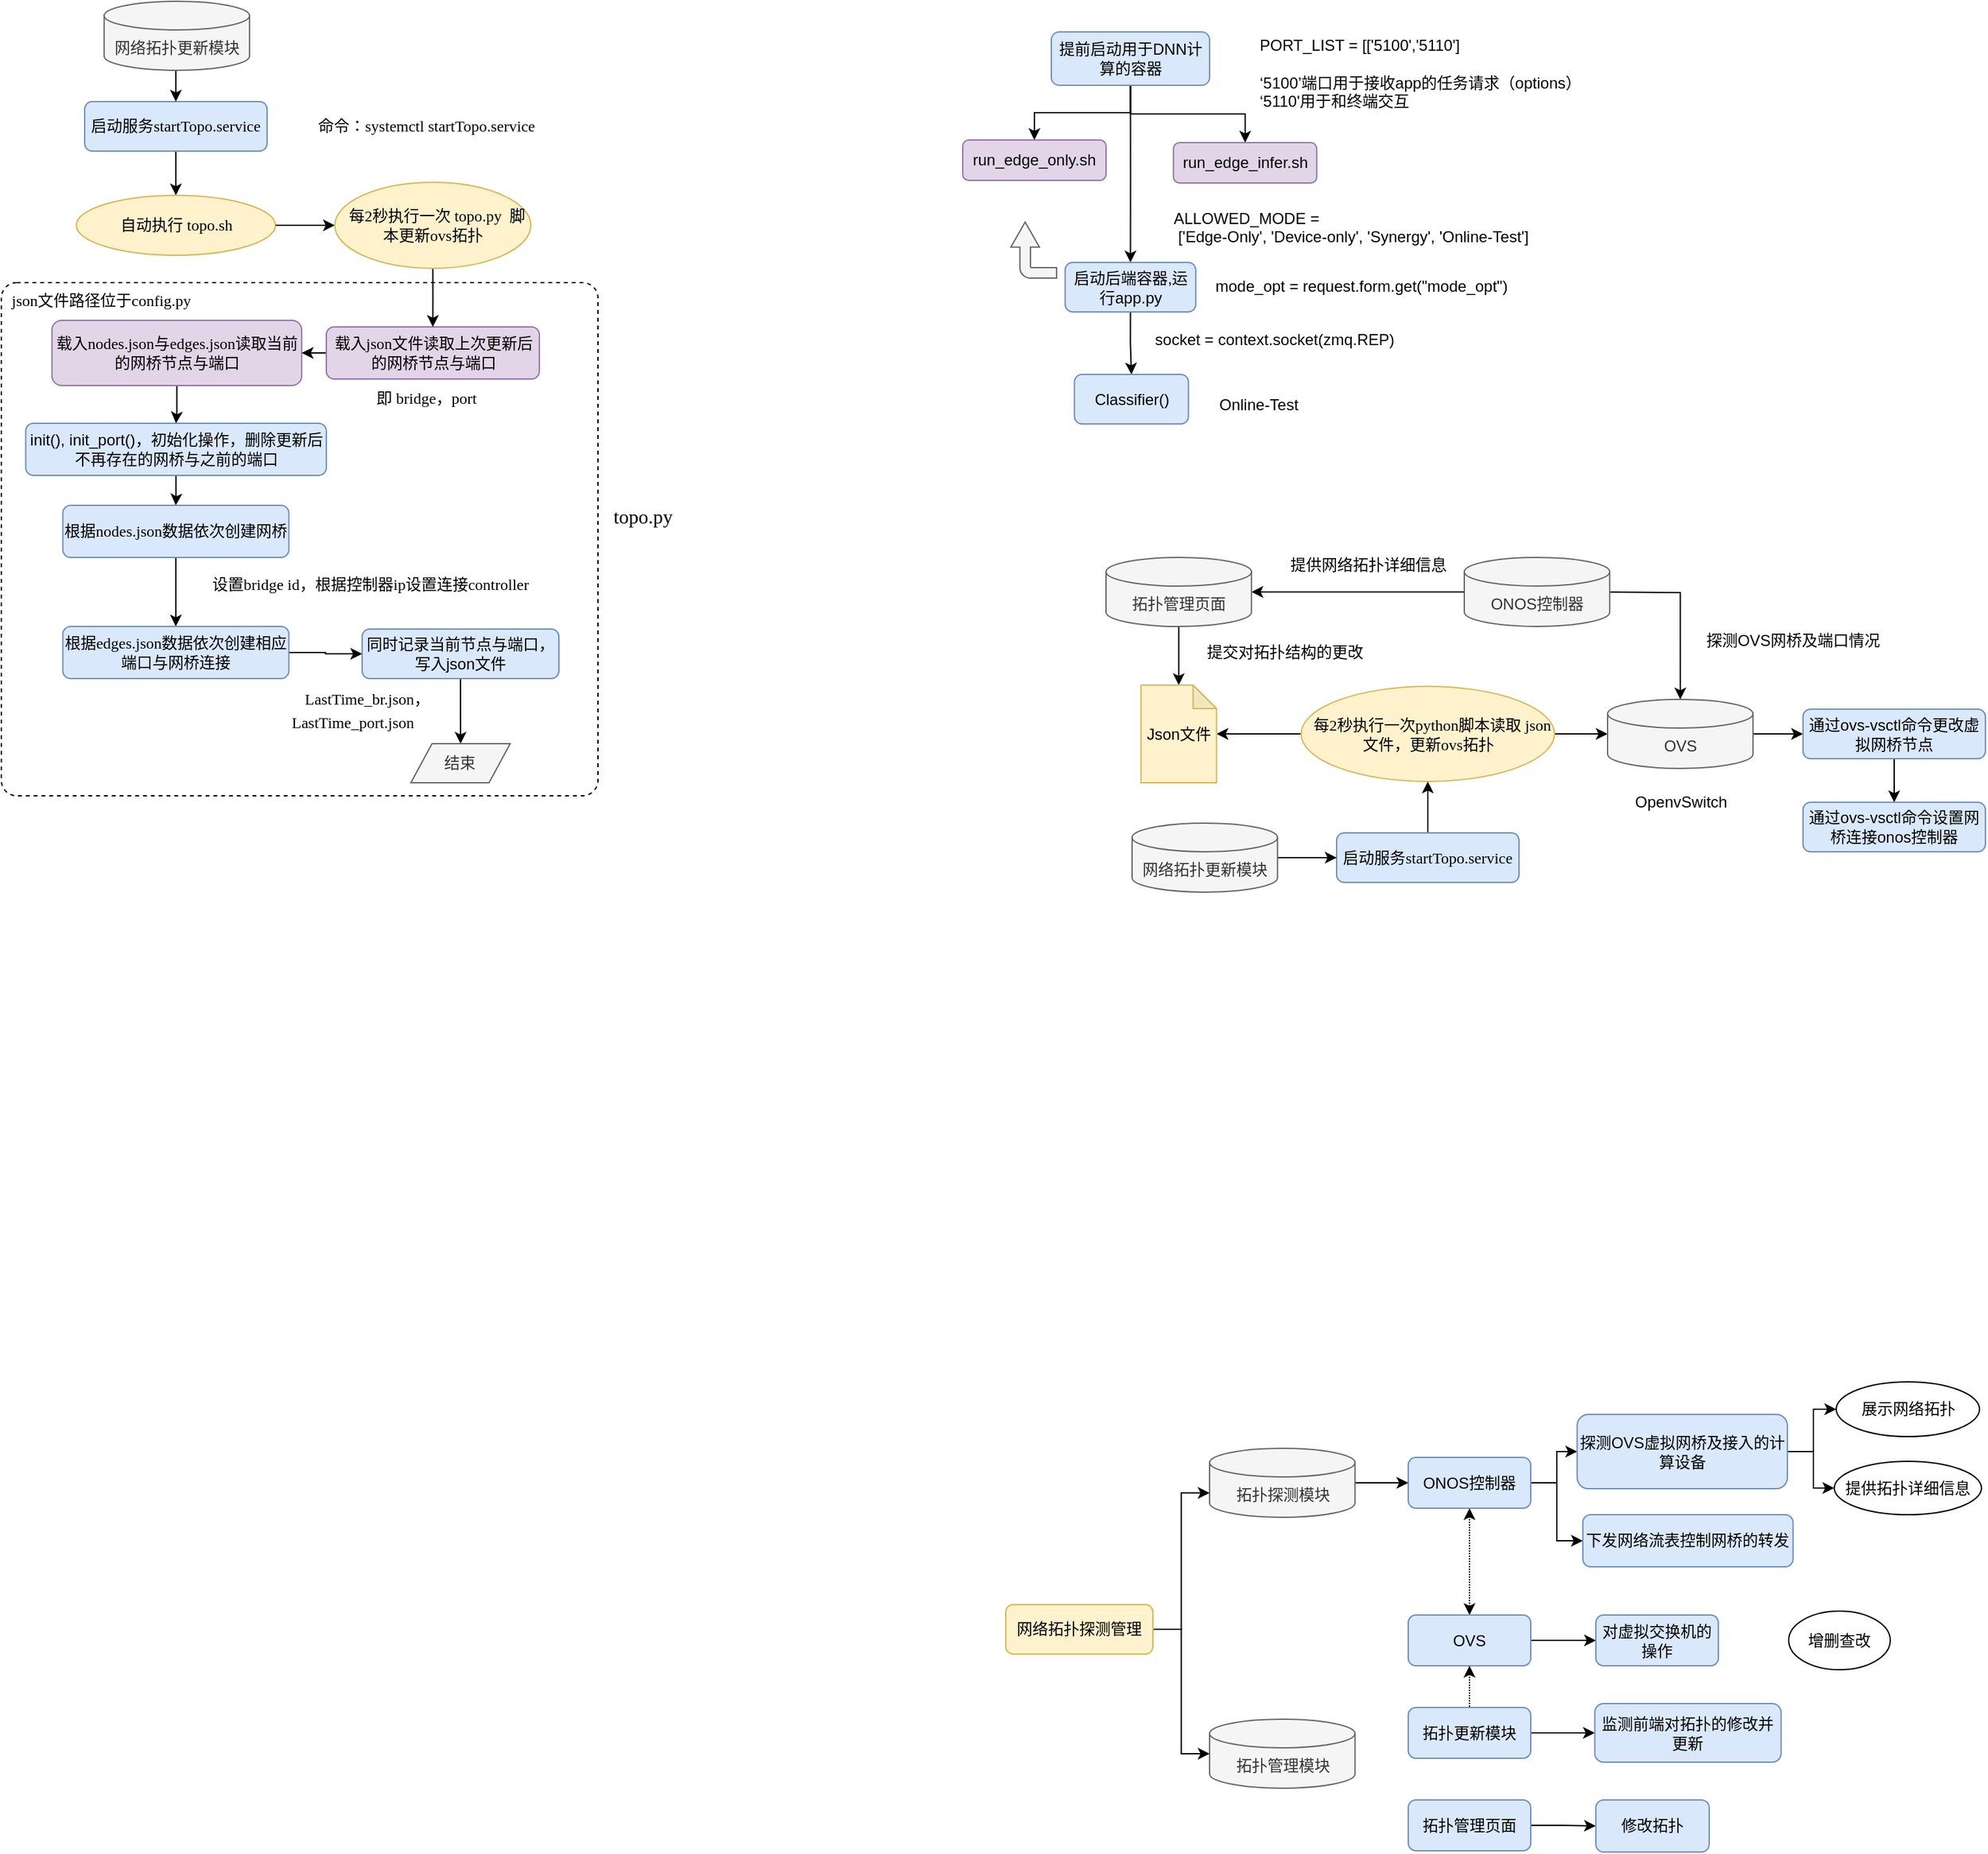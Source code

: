 <mxfile version="17.2.2" type="github">
  <diagram id="JKJWpMdvQNC9LhGvfFmc" name="第 1 页">
    <mxGraphModel dx="995" dy="-1732" grid="0" gridSize="10" guides="1" tooltips="1" connect="1" arrows="1" fold="1" page="1" pageScale="1" pageWidth="827" pageHeight="1169" math="0" shadow="0">
      <root>
        <mxCell id="0" />
        <mxCell id="1" parent="0" />
        <mxCell id="AHmBcfAO9iQUcCrBusLg-1" value="" style="edgeStyle=orthogonalEdgeStyle;rounded=0;orthogonalLoop=1;jettySize=auto;html=1;" parent="1" source="AHmBcfAO9iQUcCrBusLg-2" target="AHmBcfAO9iQUcCrBusLg-12" edge="1">
          <mxGeometry relative="1" as="geometry" />
        </mxCell>
        <mxCell id="AHmBcfAO9iQUcCrBusLg-2" value="启动服务&lt;font face=&quot;Verdana&quot;&gt;startTopo.service&lt;/font&gt;" style="rounded=1;whiteSpace=wrap;html=1;fillColor=#dae8fc;strokeColor=#6c8ebf;" parent="1" vertex="1">
          <mxGeometry x="146" y="2567" width="140" height="38" as="geometry" />
        </mxCell>
        <mxCell id="AHmBcfAO9iQUcCrBusLg-3" style="edgeStyle=orthogonalEdgeStyle;rounded=0;orthogonalLoop=1;jettySize=auto;html=1;exitX=0.5;exitY=1;exitDx=0;exitDy=0;exitPerimeter=0;entryX=0.5;entryY=0;entryDx=0;entryDy=0;" parent="1" target="AHmBcfAO9iQUcCrBusLg-2" edge="1">
          <mxGeometry relative="1" as="geometry">
            <mxPoint x="216" y="2542" as="sourcePoint" />
          </mxGeometry>
        </mxCell>
        <mxCell id="AHmBcfAO9iQUcCrBusLg-6" value="网络拓扑更新模块" style="shape=cylinder3;whiteSpace=wrap;html=1;boundedLbl=1;backgroundOutline=1;size=11;fillColor=#f5f5f5;strokeColor=#666666;fontColor=#333333;" parent="1" vertex="1">
          <mxGeometry x="160.91" y="2490" width="111.64" height="53" as="geometry" />
        </mxCell>
        <mxCell id="AHmBcfAO9iQUcCrBusLg-43" value="" style="edgeStyle=orthogonalEdgeStyle;rounded=0;orthogonalLoop=1;jettySize=auto;html=1;fontFamily=Verdana;" parent="1" source="AHmBcfAO9iQUcCrBusLg-8" target="AHmBcfAO9iQUcCrBusLg-40" edge="1">
          <mxGeometry relative="1" as="geometry" />
        </mxCell>
        <mxCell id="AHmBcfAO9iQUcCrBusLg-8" value="&lt;font face=&quot;Verdana&quot;&gt;载入json文件读取上次更新后的网桥节点与端口&lt;/font&gt;" style="rounded=1;whiteSpace=wrap;html=1;fillColor=#e1d5e7;strokeColor=#9673a6;" parent="1" vertex="1">
          <mxGeometry x="331.5" y="2740" width="163.5" height="40" as="geometry" />
        </mxCell>
        <mxCell id="AHmBcfAO9iQUcCrBusLg-12" value="&lt;font face=&quot;Verdana&quot;&gt;自动执行 topo.sh&lt;/font&gt;" style="ellipse;whiteSpace=wrap;html=1;fillColor=#fff2cc;strokeColor=#d6b656;" parent="1" vertex="1">
          <mxGeometry x="139.5" y="2639" width="153" height="46" as="geometry" />
        </mxCell>
        <mxCell id="AHmBcfAO9iQUcCrBusLg-13" value="&lt;font face=&quot;Verdana&quot;&gt;命令：systemctl startTopo.service&lt;/font&gt;" style="text;html=1;align=center;verticalAlign=middle;resizable=0;points=[];autosize=1;strokeColor=none;fillColor=none;" parent="1" vertex="1">
          <mxGeometry x="292.5" y="2571" width="230" height="30" as="geometry" />
        </mxCell>
        <mxCell id="AHmBcfAO9iQUcCrBusLg-46" value="" style="edgeStyle=orthogonalEdgeStyle;rounded=0;orthogonalLoop=1;jettySize=auto;html=1;fontFamily=Verdana;" parent="1" source="AHmBcfAO9iQUcCrBusLg-17" target="AHmBcfAO9iQUcCrBusLg-45" edge="1">
          <mxGeometry relative="1" as="geometry" />
        </mxCell>
        <mxCell id="AHmBcfAO9iQUcCrBusLg-17" value="init(), init_port()，初始化操作，删除更新后不再存在的网桥与之前的端口" style="rounded=1;whiteSpace=wrap;html=1;fillColor=#dae8fc;strokeColor=#6c8ebf;" parent="1" vertex="1">
          <mxGeometry x="100.73" y="2814" width="230.77" height="40" as="geometry" />
        </mxCell>
        <mxCell id="AHmBcfAO9iQUcCrBusLg-18" value="&lt;font face=&quot;Verdana&quot;&gt;LastTime_br.json，&lt;/font&gt;" style="text;whiteSpace=wrap;html=1;" parent="1" vertex="1">
          <mxGeometry x="312.59" y="3012" width="280" height="28" as="geometry" />
        </mxCell>
        <mxCell id="AHmBcfAO9iQUcCrBusLg-19" value="&lt;font face=&quot;Verdana&quot;&gt;json文件路径位于config.py&lt;/font&gt;" style="text;whiteSpace=wrap;html=1;" parent="1" vertex="1">
          <mxGeometry x="88.44" y="2706" width="191.04" height="40" as="geometry" />
        </mxCell>
        <mxCell id="AHmBcfAO9iQUcCrBusLg-20" style="edgeStyle=orthogonalEdgeStyle;rounded=0;orthogonalLoop=1;jettySize=auto;html=1;exitX=0.5;exitY=1;exitDx=0;exitDy=0;" parent="1" source="AHmBcfAO9iQUcCrBusLg-21" target="AHmBcfAO9iQUcCrBusLg-50" edge="1">
          <mxGeometry relative="1" as="geometry">
            <mxPoint x="269.72" y="3118" as="targetPoint" />
          </mxGeometry>
        </mxCell>
        <mxCell id="AHmBcfAO9iQUcCrBusLg-21" value="同时记录当前节点与端口，写入json文件" style="rounded=1;whiteSpace=wrap;html=1;fillColor=#dae8fc;strokeColor=#6c8ebf;" parent="1" vertex="1">
          <mxGeometry x="359" y="2972" width="151" height="38" as="geometry" />
        </mxCell>
        <mxCell id="AHmBcfAO9iQUcCrBusLg-22" style="edgeStyle=orthogonalEdgeStyle;rounded=0;orthogonalLoop=1;jettySize=auto;html=1;exitX=0.5;exitY=1;exitDx=0;exitDy=0;entryX=0.5;entryY=0;entryDx=0;entryDy=0;" parent="1" source="AHmBcfAO9iQUcCrBusLg-25" target="AHmBcfAO9iQUcCrBusLg-27" edge="1">
          <mxGeometry relative="1" as="geometry" />
        </mxCell>
        <mxCell id="AHmBcfAO9iQUcCrBusLg-23" style="edgeStyle=orthogonalEdgeStyle;rounded=0;orthogonalLoop=1;jettySize=auto;html=1;exitX=0.5;exitY=1;exitDx=0;exitDy=0;" parent="1" source="AHmBcfAO9iQUcCrBusLg-25" target="AHmBcfAO9iQUcCrBusLg-28" edge="1">
          <mxGeometry relative="1" as="geometry" />
        </mxCell>
        <mxCell id="AHmBcfAO9iQUcCrBusLg-24" style="edgeStyle=orthogonalEdgeStyle;rounded=0;orthogonalLoop=1;jettySize=auto;html=1;exitX=0.5;exitY=1;exitDx=0;exitDy=0;" parent="1" source="AHmBcfAO9iQUcCrBusLg-25" target="AHmBcfAO9iQUcCrBusLg-30" edge="1">
          <mxGeometry relative="1" as="geometry" />
        </mxCell>
        <mxCell id="AHmBcfAO9iQUcCrBusLg-25" value="提前启动用于DNN计算的容器" style="rounded=1;whiteSpace=wrap;html=1;fillColor=#dae8fc;strokeColor=#6c8ebf;" parent="1" vertex="1">
          <mxGeometry x="888" y="2513.5" width="121.5" height="41" as="geometry" />
        </mxCell>
        <mxCell id="AHmBcfAO9iQUcCrBusLg-26" value="&lt;div&gt;PORT_LIST = [[&#39;5100&#39;,&#39;5110&#39;]&lt;/div&gt;&lt;div&gt;&lt;br&gt;&lt;/div&gt;&lt;div&gt;‘5100’端口用于接收app的任务请求（options）&lt;/div&gt;&lt;div&gt;‘5110&#39;用于和终端交互&lt;/div&gt;" style="text;whiteSpace=wrap;html=1;" parent="1" vertex="1">
          <mxGeometry x="1046" y="2509.5" width="285.25" height="58" as="geometry" />
        </mxCell>
        <mxCell id="AHmBcfAO9iQUcCrBusLg-27" value="run_edge_only.sh" style="rounded=1;whiteSpace=wrap;html=1;fillColor=#e1d5e7;strokeColor=#9673a6;" parent="1" vertex="1">
          <mxGeometry x="820" y="2596.5" width="110" height="31" as="geometry" />
        </mxCell>
        <mxCell id="AHmBcfAO9iQUcCrBusLg-28" value="run_edge_infer.sh" style="rounded=1;whiteSpace=wrap;html=1;fillColor=#e1d5e7;strokeColor=#9673a6;" parent="1" vertex="1">
          <mxGeometry x="981.75" y="2598.5" width="110" height="31" as="geometry" />
        </mxCell>
        <mxCell id="AHmBcfAO9iQUcCrBusLg-29" style="edgeStyle=orthogonalEdgeStyle;rounded=0;orthogonalLoop=1;jettySize=auto;html=1;exitX=0.5;exitY=1;exitDx=0;exitDy=0;entryX=0.5;entryY=0;entryDx=0;entryDy=0;" parent="1" source="AHmBcfAO9iQUcCrBusLg-30" target="AHmBcfAO9iQUcCrBusLg-34" edge="1">
          <mxGeometry relative="1" as="geometry" />
        </mxCell>
        <mxCell id="AHmBcfAO9iQUcCrBusLg-30" value="启动后端容器,运行app.py" style="rounded=1;whiteSpace=wrap;html=1;fillColor=#dae8fc;strokeColor=#6c8ebf;" parent="1" vertex="1">
          <mxGeometry x="898.62" y="2690.5" width="100.25" height="38" as="geometry" />
        </mxCell>
        <mxCell id="AHmBcfAO9iQUcCrBusLg-31" value="Online-Test" style="text;whiteSpace=wrap;html=1;" parent="1" vertex="1">
          <mxGeometry x="1014.5" y="2785.5" width="74" height="27" as="geometry" />
        </mxCell>
        <mxCell id="AHmBcfAO9iQUcCrBusLg-32" value="&lt;div&gt;ALLOWED_MODE =&lt;/div&gt;&lt;div&gt;&amp;nbsp;[&#39;Edge-Only&#39;, &#39;Device-only&#39;, &#39;Synergy&#39;, &#39;Online-Test&#39;]&lt;/div&gt;" style="text;whiteSpace=wrap;html=1;" parent="1" vertex="1">
          <mxGeometry x="980" y="2642.5" width="295.5" height="52" as="geometry" />
        </mxCell>
        <mxCell id="AHmBcfAO9iQUcCrBusLg-33" value="socket = context.socket(zmq.REP)" style="text;html=1;align=center;verticalAlign=middle;resizable=0;points=[];autosize=1;strokeColor=none;fillColor=none;" parent="1" vertex="1">
          <mxGeometry x="961.5" y="2740.5" width="194" height="18" as="geometry" />
        </mxCell>
        <mxCell id="AHmBcfAO9iQUcCrBusLg-34" value="Classifier()" style="rounded=1;whiteSpace=wrap;html=1;fillColor=#dae8fc;strokeColor=#6c8ebf;" parent="1" vertex="1">
          <mxGeometry x="905.75" y="2776.5" width="87.5" height="38" as="geometry" />
        </mxCell>
        <mxCell id="AHmBcfAO9iQUcCrBusLg-35" value="" style="html=1;shadow=0;dashed=0;align=center;verticalAlign=middle;shape=mxgraph.arrows2.bendArrow;dy=4.05;dx=19.24;notch=0;arrowHead=21.95;rounded=1;rotation=-90;fillColor=#f5f5f5;fontColor=#333333;strokeColor=#666666;" parent="1" vertex="1">
          <mxGeometry x="853" y="2663.5" width="43" height="35.11" as="geometry" />
        </mxCell>
        <mxCell id="AHmBcfAO9iQUcCrBusLg-36" value="mode_opt = request.form.get(&quot;mode_opt&quot;)" style="text;whiteSpace=wrap;html=1;" parent="1" vertex="1">
          <mxGeometry x="1012" y="2694.5" width="244" height="28" as="geometry" />
        </mxCell>
        <mxCell id="AHmBcfAO9iQUcCrBusLg-37" value="" style="edgeStyle=orthogonalEdgeStyle;rounded=0;orthogonalLoop=1;jettySize=auto;html=1;exitX=1;exitY=0.5;exitDx=0;exitDy=0;" parent="1" source="AHmBcfAO9iQUcCrBusLg-12" target="AHmBcfAO9iQUcCrBusLg-38" edge="1">
          <mxGeometry relative="1" as="geometry">
            <mxPoint x="215.48" y="2695.11" as="sourcePoint" />
          </mxGeometry>
        </mxCell>
        <mxCell id="AHmBcfAO9iQUcCrBusLg-42" value="" style="edgeStyle=orthogonalEdgeStyle;rounded=0;orthogonalLoop=1;jettySize=auto;html=1;fontFamily=Verdana;exitX=0.5;exitY=1;exitDx=0;exitDy=0;" parent="1" source="AHmBcfAO9iQUcCrBusLg-38" target="AHmBcfAO9iQUcCrBusLg-8" edge="1">
          <mxGeometry relative="1" as="geometry" />
        </mxCell>
        <mxCell id="AHmBcfAO9iQUcCrBusLg-38" value="&lt;font face=&quot;Verdana&quot;&gt;&amp;nbsp; 每2秒执行一次 topo.py&amp;nbsp; 脚本更新ovs拓扑&lt;/font&gt;" style="ellipse;whiteSpace=wrap;html=1;fillColor=#fff2cc;strokeColor=#d6b656;" parent="1" vertex="1">
          <mxGeometry x="338" y="2629" width="150.5" height="66" as="geometry" />
        </mxCell>
        <mxCell id="AHmBcfAO9iQUcCrBusLg-41" value="" style="edgeStyle=orthogonalEdgeStyle;rounded=0;orthogonalLoop=1;jettySize=auto;html=1;fontFamily=Verdana;" parent="1" source="AHmBcfAO9iQUcCrBusLg-40" target="AHmBcfAO9iQUcCrBusLg-17" edge="1">
          <mxGeometry relative="1" as="geometry" />
        </mxCell>
        <mxCell id="AHmBcfAO9iQUcCrBusLg-40" value="&lt;font face=&quot;Verdana&quot;&gt;载入nodes.json与edges.json读取当前的网桥节点与端口&lt;/font&gt;" style="rounded=1;whiteSpace=wrap;html=1;fillColor=#e1d5e7;strokeColor=#9673a6;" parent="1" vertex="1">
          <mxGeometry x="120.86" y="2735" width="191.73" height="50" as="geometry" />
        </mxCell>
        <mxCell id="AHmBcfAO9iQUcCrBusLg-44" value="&lt;font face=&quot;Verdana&quot;&gt;即 bridge，port&lt;/font&gt;" style="text;whiteSpace=wrap;html=1;" parent="1" vertex="1">
          <mxGeometry x="368.48" y="2781" width="191.04" height="40" as="geometry" />
        </mxCell>
        <mxCell id="AHmBcfAO9iQUcCrBusLg-48" value="" style="edgeStyle=orthogonalEdgeStyle;rounded=0;orthogonalLoop=1;jettySize=auto;html=1;fontFamily=Verdana;" parent="1" source="AHmBcfAO9iQUcCrBusLg-45" target="AHmBcfAO9iQUcCrBusLg-47" edge="1">
          <mxGeometry relative="1" as="geometry" />
        </mxCell>
        <mxCell id="AHmBcfAO9iQUcCrBusLg-45" value="根据&lt;font face=&quot;Verdana&quot;&gt;nodes.json数据依次创建网桥&lt;/font&gt;" style="rounded=1;whiteSpace=wrap;html=1;fillColor=#dae8fc;strokeColor=#6c8ebf;" parent="1" vertex="1">
          <mxGeometry x="129.23" y="2877" width="173.53" height="40" as="geometry" />
        </mxCell>
        <mxCell id="AHmBcfAO9iQUcCrBusLg-53" value="" style="edgeStyle=orthogonalEdgeStyle;rounded=0;orthogonalLoop=1;jettySize=auto;html=1;fontFamily=Verdana;" parent="1" source="AHmBcfAO9iQUcCrBusLg-47" target="AHmBcfAO9iQUcCrBusLg-21" edge="1">
          <mxGeometry relative="1" as="geometry" />
        </mxCell>
        <mxCell id="AHmBcfAO9iQUcCrBusLg-47" value="根据&lt;font face=&quot;Verdana&quot;&gt;edges.json数据依次创建相应端口与网桥连接&lt;/font&gt;" style="rounded=1;whiteSpace=wrap;html=1;fillColor=#dae8fc;strokeColor=#6c8ebf;" parent="1" vertex="1">
          <mxGeometry x="129.23" y="2970" width="173.53" height="40" as="geometry" />
        </mxCell>
        <mxCell id="AHmBcfAO9iQUcCrBusLg-49" value="设置bridge id，根据控制器ip设置连接controller" style="text;html=1;align=center;verticalAlign=middle;resizable=0;points=[];autosize=1;strokeColor=none;fillColor=none;fontFamily=Verdana;" parent="1" vertex="1">
          <mxGeometry x="220" y="2923" width="290" height="30" as="geometry" />
        </mxCell>
        <mxCell id="AHmBcfAO9iQUcCrBusLg-50" value="结束" style="shape=parallelogram;perimeter=parallelogramPerimeter;whiteSpace=wrap;html=1;fixedSize=1;fontFamily=Verdana;size=16.25;fillColor=#f5f5f5;fontColor=#333333;strokeColor=#666666;" parent="1" vertex="1">
          <mxGeometry x="396.38" y="3060" width="76.25" height="30" as="geometry" />
        </mxCell>
        <mxCell id="AHmBcfAO9iQUcCrBusLg-54" value="" style="rounded=1;whiteSpace=wrap;html=1;fontFamily=Verdana;fillColor=none;dashed=1;arcSize=3;" parent="1" vertex="1">
          <mxGeometry x="82.02" y="2706" width="457.98" height="394" as="geometry" />
        </mxCell>
        <mxCell id="AHmBcfAO9iQUcCrBusLg-55" value="&lt;font face=&quot;Verdana&quot;&gt;LastTime_port.json&lt;/font&gt;" style="text;whiteSpace=wrap;html=1;fontFamily=Verdana;" parent="1" vertex="1">
          <mxGeometry x="302.76" y="3030" width="150" height="40" as="geometry" />
        </mxCell>
        <mxCell id="AHmBcfAO9iQUcCrBusLg-57" value="&lt;font style=&quot;font-size: 15px;&quot; face=&quot;Verdana&quot;&gt;topo.py&lt;/font&gt;" style="text;whiteSpace=wrap;html=1;fontFamily=Verdana;" parent="1" vertex="1">
          <mxGeometry x="550" y="2870" width="80" height="40" as="geometry" />
        </mxCell>
        <mxCell id="b5e1SDt4Bzy_8SpqUsYr-17" value="" style="edgeStyle=orthogonalEdgeStyle;rounded=0;orthogonalLoop=1;jettySize=auto;html=1;" edge="1" parent="1" source="b5e1SDt4Bzy_8SpqUsYr-2" target="b5e1SDt4Bzy_8SpqUsYr-5">
          <mxGeometry relative="1" as="geometry" />
        </mxCell>
        <mxCell id="b5e1SDt4Bzy_8SpqUsYr-2" value="启动服务&lt;font face=&quot;Verdana&quot;&gt;startTopo.service&lt;/font&gt;" style="rounded=1;whiteSpace=wrap;html=1;fillColor=#dae8fc;strokeColor=#6c8ebf;" vertex="1" parent="1">
          <mxGeometry x="1107" y="3128.5" width="140" height="38" as="geometry" />
        </mxCell>
        <mxCell id="b5e1SDt4Bzy_8SpqUsYr-16" value="" style="edgeStyle=orthogonalEdgeStyle;rounded=0;orthogonalLoop=1;jettySize=auto;html=1;" edge="1" parent="1" source="b5e1SDt4Bzy_8SpqUsYr-4" target="b5e1SDt4Bzy_8SpqUsYr-2">
          <mxGeometry relative="1" as="geometry" />
        </mxCell>
        <mxCell id="b5e1SDt4Bzy_8SpqUsYr-4" value="网络拓扑更新模块" style="shape=cylinder3;whiteSpace=wrap;html=1;boundedLbl=1;backgroundOutline=1;size=11;fillColor=#f5f5f5;strokeColor=#666666;fontColor=#333333;" vertex="1" parent="1">
          <mxGeometry x="950" y="3121" width="111.64" height="53" as="geometry" />
        </mxCell>
        <mxCell id="b5e1SDt4Bzy_8SpqUsYr-18" value="" style="edgeStyle=orthogonalEdgeStyle;rounded=0;orthogonalLoop=1;jettySize=auto;html=1;" edge="1" parent="1" source="b5e1SDt4Bzy_8SpqUsYr-5" target="b5e1SDt4Bzy_8SpqUsYr-13">
          <mxGeometry relative="1" as="geometry" />
        </mxCell>
        <mxCell id="b5e1SDt4Bzy_8SpqUsYr-20" value="" style="edgeStyle=orthogonalEdgeStyle;rounded=0;orthogonalLoop=1;jettySize=auto;html=1;" edge="1" parent="1" source="b5e1SDt4Bzy_8SpqUsYr-5" target="b5e1SDt4Bzy_8SpqUsYr-10">
          <mxGeometry relative="1" as="geometry" />
        </mxCell>
        <mxCell id="b5e1SDt4Bzy_8SpqUsYr-5" value="&lt;font face=&quot;Verdana&quot;&gt;&amp;nbsp; 每2秒执行一次python脚本读取 json文件，更新ovs拓扑&lt;/font&gt; " style="ellipse;whiteSpace=wrap;html=1;fillColor=#fff2cc;strokeColor=#d6b656;" vertex="1" parent="1">
          <mxGeometry x="1079.75" y="3016" width="194.5" height="73" as="geometry" />
        </mxCell>
        <mxCell id="b5e1SDt4Bzy_8SpqUsYr-6" value="探测OVS网桥及端口情况" style="text;html=1;align=center;verticalAlign=middle;resizable=0;points=[];autosize=1;strokeColor=none;fillColor=none;" vertex="1" parent="1">
          <mxGeometry x="1385" y="2972" width="143" height="18" as="geometry" />
        </mxCell>
        <mxCell id="b5e1SDt4Bzy_8SpqUsYr-23" style="edgeStyle=orthogonalEdgeStyle;rounded=0;orthogonalLoop=1;jettySize=auto;html=1;entryX=0.5;entryY=0;entryDx=0;entryDy=0;entryPerimeter=0;" edge="1" parent="1" target="b5e1SDt4Bzy_8SpqUsYr-10">
          <mxGeometry relative="1" as="geometry">
            <mxPoint x="1306.64" y="2943.5" as="sourcePoint" />
          </mxGeometry>
        </mxCell>
        <mxCell id="b5e1SDt4Bzy_8SpqUsYr-26" style="edgeStyle=orthogonalEdgeStyle;rounded=0;orthogonalLoop=1;jettySize=auto;html=1;exitX=0;exitY=0.5;exitDx=0;exitDy=0;exitPerimeter=0;" edge="1" parent="1" source="b5e1SDt4Bzy_8SpqUsYr-9" target="b5e1SDt4Bzy_8SpqUsYr-11">
          <mxGeometry relative="1" as="geometry" />
        </mxCell>
        <mxCell id="b5e1SDt4Bzy_8SpqUsYr-9" value="ONOS控制器" style="shape=cylinder3;whiteSpace=wrap;html=1;boundedLbl=1;backgroundOutline=1;size=11;fillColor=#f5f5f5;strokeColor=#666666;fontColor=#333333;" vertex="1" parent="1">
          <mxGeometry x="1205.0" y="2917" width="111.64" height="53" as="geometry" />
        </mxCell>
        <mxCell id="b5e1SDt4Bzy_8SpqUsYr-21" value="" style="edgeStyle=orthogonalEdgeStyle;rounded=0;orthogonalLoop=1;jettySize=auto;html=1;" edge="1" parent="1" source="b5e1SDt4Bzy_8SpqUsYr-10" target="b5e1SDt4Bzy_8SpqUsYr-19">
          <mxGeometry relative="1" as="geometry" />
        </mxCell>
        <mxCell id="b5e1SDt4Bzy_8SpqUsYr-10" value="OVS" style="shape=cylinder3;whiteSpace=wrap;html=1;boundedLbl=1;backgroundOutline=1;size=11;fillColor=#f5f5f5;strokeColor=#666666;fontColor=#333333;" vertex="1" parent="1">
          <mxGeometry x="1315.0" y="3026" width="111.64" height="53" as="geometry" />
        </mxCell>
        <mxCell id="b5e1SDt4Bzy_8SpqUsYr-14" value="" style="edgeStyle=orthogonalEdgeStyle;rounded=0;orthogonalLoop=1;jettySize=auto;html=1;" edge="1" parent="1" source="b5e1SDt4Bzy_8SpqUsYr-11" target="b5e1SDt4Bzy_8SpqUsYr-13">
          <mxGeometry relative="1" as="geometry" />
        </mxCell>
        <mxCell id="b5e1SDt4Bzy_8SpqUsYr-11" value="拓扑管理页面" style="shape=cylinder3;whiteSpace=wrap;html=1;boundedLbl=1;backgroundOutline=1;size=11;fillColor=#f5f5f5;strokeColor=#666666;fontColor=#333333;" vertex="1" parent="1">
          <mxGeometry x="930.0" y="2917" width="111.64" height="53" as="geometry" />
        </mxCell>
        <mxCell id="b5e1SDt4Bzy_8SpqUsYr-12" value="OpenvSwitch" style="text;html=1;align=center;verticalAlign=middle;resizable=0;points=[];autosize=1;strokeColor=none;fillColor=none;" vertex="1" parent="1">
          <mxGeometry x="1330.32" y="3096" width="81" height="18" as="geometry" />
        </mxCell>
        <mxCell id="b5e1SDt4Bzy_8SpqUsYr-13" value="Json文件" style="shape=note;whiteSpace=wrap;html=1;backgroundOutline=1;darkOpacity=0.05;fillColor=#fff2cc;strokeColor=#d6b656;size=18;" vertex="1" parent="1">
          <mxGeometry x="956.82" y="3015" width="58" height="75" as="geometry" />
        </mxCell>
        <mxCell id="b5e1SDt4Bzy_8SpqUsYr-15" value="&lt;font face=&quot;Verdana&quot;&gt;提交对拓扑结构的更改&lt;br&gt;&lt;/font&gt;" style="text;html=1;align=center;verticalAlign=middle;resizable=0;points=[];autosize=1;strokeColor=none;fillColor=none;" vertex="1" parent="1">
          <mxGeometry x="1002" y="2980.5" width="130" height="19" as="geometry" />
        </mxCell>
        <mxCell id="b5e1SDt4Bzy_8SpqUsYr-25" value="" style="edgeStyle=orthogonalEdgeStyle;rounded=0;orthogonalLoop=1;jettySize=auto;html=1;" edge="1" parent="1" source="b5e1SDt4Bzy_8SpqUsYr-19" target="b5e1SDt4Bzy_8SpqUsYr-24">
          <mxGeometry relative="1" as="geometry" />
        </mxCell>
        <mxCell id="b5e1SDt4Bzy_8SpqUsYr-19" value="通过ovs-vsctl命令更改虚拟网桥节点" style="rounded=1;whiteSpace=wrap;html=1;fillColor=#dae8fc;strokeColor=#6c8ebf;" vertex="1" parent="1">
          <mxGeometry x="1465" y="3033.5" width="140" height="38" as="geometry" />
        </mxCell>
        <mxCell id="b5e1SDt4Bzy_8SpqUsYr-24" value="通过ovs-vsctl命令设置网桥连接onos控制器" style="rounded=1;whiteSpace=wrap;html=1;fillColor=#dae8fc;strokeColor=#6c8ebf;" vertex="1" parent="1">
          <mxGeometry x="1465" y="3105" width="140" height="38" as="geometry" />
        </mxCell>
        <mxCell id="b5e1SDt4Bzy_8SpqUsYr-27" value="提供网络拓扑详细信息" style="text;html=1;align=center;verticalAlign=middle;resizable=0;points=[];autosize=1;strokeColor=none;fillColor=none;" vertex="1" parent="1">
          <mxGeometry x="1066" y="2914" width="130" height="18" as="geometry" />
        </mxCell>
        <mxCell id="b5e1SDt4Bzy_8SpqUsYr-48" value="" style="edgeStyle=orthogonalEdgeStyle;rounded=0;orthogonalLoop=1;jettySize=auto;html=1;startArrow=none;startFill=0;" edge="1" parent="1" source="b5e1SDt4Bzy_8SpqUsYr-29" target="b5e1SDt4Bzy_8SpqUsYr-32">
          <mxGeometry relative="1" as="geometry" />
        </mxCell>
        <mxCell id="b5e1SDt4Bzy_8SpqUsYr-29" value="拓扑探测模块" style="shape=cylinder3;whiteSpace=wrap;html=1;boundedLbl=1;backgroundOutline=1;size=11;fillColor=#f5f5f5;strokeColor=#666666;fontColor=#333333;" vertex="1" parent="1">
          <mxGeometry x="1009.5" y="3601" width="111.64" height="53" as="geometry" />
        </mxCell>
        <mxCell id="b5e1SDt4Bzy_8SpqUsYr-46" style="edgeStyle=orthogonalEdgeStyle;rounded=0;orthogonalLoop=1;jettySize=auto;html=1;exitX=1;exitY=0.5;exitDx=0;exitDy=0;entryX=0;entryY=0.5;entryDx=0;entryDy=0;entryPerimeter=0;startArrow=none;startFill=0;" edge="1" parent="1" source="b5e1SDt4Bzy_8SpqUsYr-30" target="b5e1SDt4Bzy_8SpqUsYr-31">
          <mxGeometry relative="1" as="geometry" />
        </mxCell>
        <mxCell id="b5e1SDt4Bzy_8SpqUsYr-47" style="edgeStyle=orthogonalEdgeStyle;rounded=0;orthogonalLoop=1;jettySize=auto;html=1;exitX=1;exitY=0.5;exitDx=0;exitDy=0;entryX=0;entryY=0;entryDx=0;entryDy=34.25;entryPerimeter=0;startArrow=none;startFill=0;" edge="1" parent="1" source="b5e1SDt4Bzy_8SpqUsYr-30" target="b5e1SDt4Bzy_8SpqUsYr-29">
          <mxGeometry relative="1" as="geometry" />
        </mxCell>
        <mxCell id="b5e1SDt4Bzy_8SpqUsYr-30" value="网络拓扑探测管理" style="rounded=1;whiteSpace=wrap;html=1;fillColor=#fff2cc;strokeColor=#d6b656;" vertex="1" parent="1">
          <mxGeometry x="853" y="3721" width="113" height="38" as="geometry" />
        </mxCell>
        <mxCell id="b5e1SDt4Bzy_8SpqUsYr-31" value="拓扑管理模块" style="shape=cylinder3;whiteSpace=wrap;html=1;boundedLbl=1;backgroundOutline=1;size=11;fillColor=#f5f5f5;strokeColor=#666666;fontColor=#333333;" vertex="1" parent="1">
          <mxGeometry x="1009.5" y="3809" width="111.64" height="53" as="geometry" />
        </mxCell>
        <mxCell id="b5e1SDt4Bzy_8SpqUsYr-37" value="" style="edgeStyle=orthogonalEdgeStyle;rounded=0;orthogonalLoop=1;jettySize=auto;html=1;startArrow=classic;startFill=1;dashed=1;dashPattern=1 1;" edge="1" parent="1" source="b5e1SDt4Bzy_8SpqUsYr-32" target="b5e1SDt4Bzy_8SpqUsYr-35">
          <mxGeometry relative="1" as="geometry" />
        </mxCell>
        <mxCell id="b5e1SDt4Bzy_8SpqUsYr-49" style="edgeStyle=orthogonalEdgeStyle;rounded=0;orthogonalLoop=1;jettySize=auto;html=1;entryX=0;entryY=0.5;entryDx=0;entryDy=0;startArrow=none;startFill=0;" edge="1" parent="1" source="b5e1SDt4Bzy_8SpqUsYr-32" target="b5e1SDt4Bzy_8SpqUsYr-36">
          <mxGeometry relative="1" as="geometry" />
        </mxCell>
        <mxCell id="b5e1SDt4Bzy_8SpqUsYr-54" style="edgeStyle=orthogonalEdgeStyle;rounded=0;orthogonalLoop=1;jettySize=auto;html=1;exitX=1;exitY=0.5;exitDx=0;exitDy=0;entryX=0;entryY=0.5;entryDx=0;entryDy=0;startArrow=none;startFill=0;" edge="1" parent="1" source="b5e1SDt4Bzy_8SpqUsYr-32" target="b5e1SDt4Bzy_8SpqUsYr-39">
          <mxGeometry relative="1" as="geometry" />
        </mxCell>
        <mxCell id="b5e1SDt4Bzy_8SpqUsYr-32" value="ONOS控制器" style="rounded=1;whiteSpace=wrap;html=1;fillColor=#dae8fc;strokeColor=#6c8ebf;" vertex="1" parent="1">
          <mxGeometry x="1162" y="3608" width="94" height="39" as="geometry" />
        </mxCell>
        <mxCell id="b5e1SDt4Bzy_8SpqUsYr-61" value="" style="edgeStyle=orthogonalEdgeStyle;rounded=0;orthogonalLoop=1;jettySize=auto;html=1;startArrow=none;startFill=0;endArrow=classic;endFill=1;" edge="1" parent="1" source="b5e1SDt4Bzy_8SpqUsYr-33" target="b5e1SDt4Bzy_8SpqUsYr-41">
          <mxGeometry relative="1" as="geometry" />
        </mxCell>
        <mxCell id="b5e1SDt4Bzy_8SpqUsYr-33" value="拓扑管理页面" style="rounded=1;whiteSpace=wrap;html=1;fillColor=#dae8fc;strokeColor=#6c8ebf;" vertex="1" parent="1">
          <mxGeometry x="1162" y="3871" width="94" height="39" as="geometry" />
        </mxCell>
        <mxCell id="b5e1SDt4Bzy_8SpqUsYr-60" value="" style="edgeStyle=orthogonalEdgeStyle;rounded=0;orthogonalLoop=1;jettySize=auto;html=1;startArrow=none;startFill=0;endArrow=classic;endFill=1;" edge="1" parent="1" source="b5e1SDt4Bzy_8SpqUsYr-34" target="b5e1SDt4Bzy_8SpqUsYr-40">
          <mxGeometry relative="1" as="geometry" />
        </mxCell>
        <mxCell id="b5e1SDt4Bzy_8SpqUsYr-34" value="拓扑更新模块" style="rounded=1;whiteSpace=wrap;html=1;fillColor=#dae8fc;strokeColor=#6c8ebf;" vertex="1" parent="1">
          <mxGeometry x="1162" y="3800" width="94" height="39" as="geometry" />
        </mxCell>
        <mxCell id="b5e1SDt4Bzy_8SpqUsYr-55" value="" style="edgeStyle=orthogonalEdgeStyle;rounded=0;orthogonalLoop=1;jettySize=auto;html=1;startArrow=none;startFill=0;" edge="1" parent="1" source="b5e1SDt4Bzy_8SpqUsYr-35" target="b5e1SDt4Bzy_8SpqUsYr-38">
          <mxGeometry relative="1" as="geometry" />
        </mxCell>
        <mxCell id="b5e1SDt4Bzy_8SpqUsYr-35" value="OVS" style="rounded=1;whiteSpace=wrap;html=1;fillColor=#dae8fc;strokeColor=#6c8ebf;" vertex="1" parent="1">
          <mxGeometry x="1162" y="3729" width="94" height="39" as="geometry" />
        </mxCell>
        <mxCell id="b5e1SDt4Bzy_8SpqUsYr-52" style="edgeStyle=orthogonalEdgeStyle;rounded=0;orthogonalLoop=1;jettySize=auto;html=1;startArrow=none;startFill=0;" edge="1" parent="1" source="b5e1SDt4Bzy_8SpqUsYr-36" target="b5e1SDt4Bzy_8SpqUsYr-50">
          <mxGeometry relative="1" as="geometry" />
        </mxCell>
        <mxCell id="b5e1SDt4Bzy_8SpqUsYr-53" style="edgeStyle=orthogonalEdgeStyle;rounded=0;orthogonalLoop=1;jettySize=auto;html=1;exitX=1;exitY=0.5;exitDx=0;exitDy=0;entryX=0;entryY=0.5;entryDx=0;entryDy=0;startArrow=none;startFill=0;" edge="1" parent="1" source="b5e1SDt4Bzy_8SpqUsYr-36" target="b5e1SDt4Bzy_8SpqUsYr-51">
          <mxGeometry relative="1" as="geometry" />
        </mxCell>
        <mxCell id="b5e1SDt4Bzy_8SpqUsYr-36" value="探测OVS虚拟网桥及接入的计算设备" style="rounded=1;whiteSpace=wrap;html=1;fillColor=#dae8fc;strokeColor=#6c8ebf;" vertex="1" parent="1">
          <mxGeometry x="1291.64" y="3575" width="161.36" height="57" as="geometry" />
        </mxCell>
        <mxCell id="b5e1SDt4Bzy_8SpqUsYr-38" value="对虚拟交换机的操作" style="rounded=1;whiteSpace=wrap;html=1;fillColor=#dae8fc;strokeColor=#6c8ebf;" vertex="1" parent="1">
          <mxGeometry x="1306" y="3729" width="94" height="39" as="geometry" />
        </mxCell>
        <mxCell id="b5e1SDt4Bzy_8SpqUsYr-39" value="下发网络流表控制网桥的转发" style="rounded=1;whiteSpace=wrap;html=1;fillColor=#dae8fc;strokeColor=#6c8ebf;" vertex="1" parent="1">
          <mxGeometry x="1296" y="3652" width="161.36" height="40" as="geometry" />
        </mxCell>
        <mxCell id="b5e1SDt4Bzy_8SpqUsYr-40" value="监测前端对拓扑的修改并更新" style="rounded=1;whiteSpace=wrap;html=1;fillColor=#dae8fc;strokeColor=#6c8ebf;" vertex="1" parent="1">
          <mxGeometry x="1305.18" y="3797" width="143" height="45" as="geometry" />
        </mxCell>
        <mxCell id="b5e1SDt4Bzy_8SpqUsYr-41" value="修改拓扑" style="rounded=1;whiteSpace=wrap;html=1;fillColor=#dae8fc;strokeColor=#6c8ebf;" vertex="1" parent="1">
          <mxGeometry x="1306" y="3871" width="87" height="40" as="geometry" />
        </mxCell>
        <mxCell id="b5e1SDt4Bzy_8SpqUsYr-50" value="展示网络拓扑" style="ellipse;whiteSpace=wrap;html=1;" vertex="1" parent="1">
          <mxGeometry x="1490.5" y="3550" width="110" height="42" as="geometry" />
        </mxCell>
        <mxCell id="b5e1SDt4Bzy_8SpqUsYr-51" value="提供拓扑详细信息" style="ellipse;whiteSpace=wrap;html=1;" vertex="1" parent="1">
          <mxGeometry x="1489" y="3611" width="113" height="41" as="geometry" />
        </mxCell>
        <mxCell id="b5e1SDt4Bzy_8SpqUsYr-56" value="增删查改" style="ellipse;whiteSpace=wrap;html=1;" vertex="1" parent="1">
          <mxGeometry x="1454" y="3726" width="78" height="45" as="geometry" />
        </mxCell>
        <mxCell id="b5e1SDt4Bzy_8SpqUsYr-59" value="" style="edgeStyle=orthogonalEdgeStyle;rounded=0;orthogonalLoop=1;jettySize=auto;html=1;startArrow=classic;startFill=1;dashed=1;dashPattern=1 1;entryX=0.5;entryY=0;entryDx=0;entryDy=0;exitX=0.5;exitY=1;exitDx=0;exitDy=0;endArrow=none;endFill=0;" edge="1" parent="1" source="b5e1SDt4Bzy_8SpqUsYr-35" target="b5e1SDt4Bzy_8SpqUsYr-34">
          <mxGeometry relative="1" as="geometry">
            <mxPoint x="1219" y="3657" as="sourcePoint" />
            <mxPoint x="1219" y="3739" as="targetPoint" />
          </mxGeometry>
        </mxCell>
      </root>
    </mxGraphModel>
  </diagram>
</mxfile>
